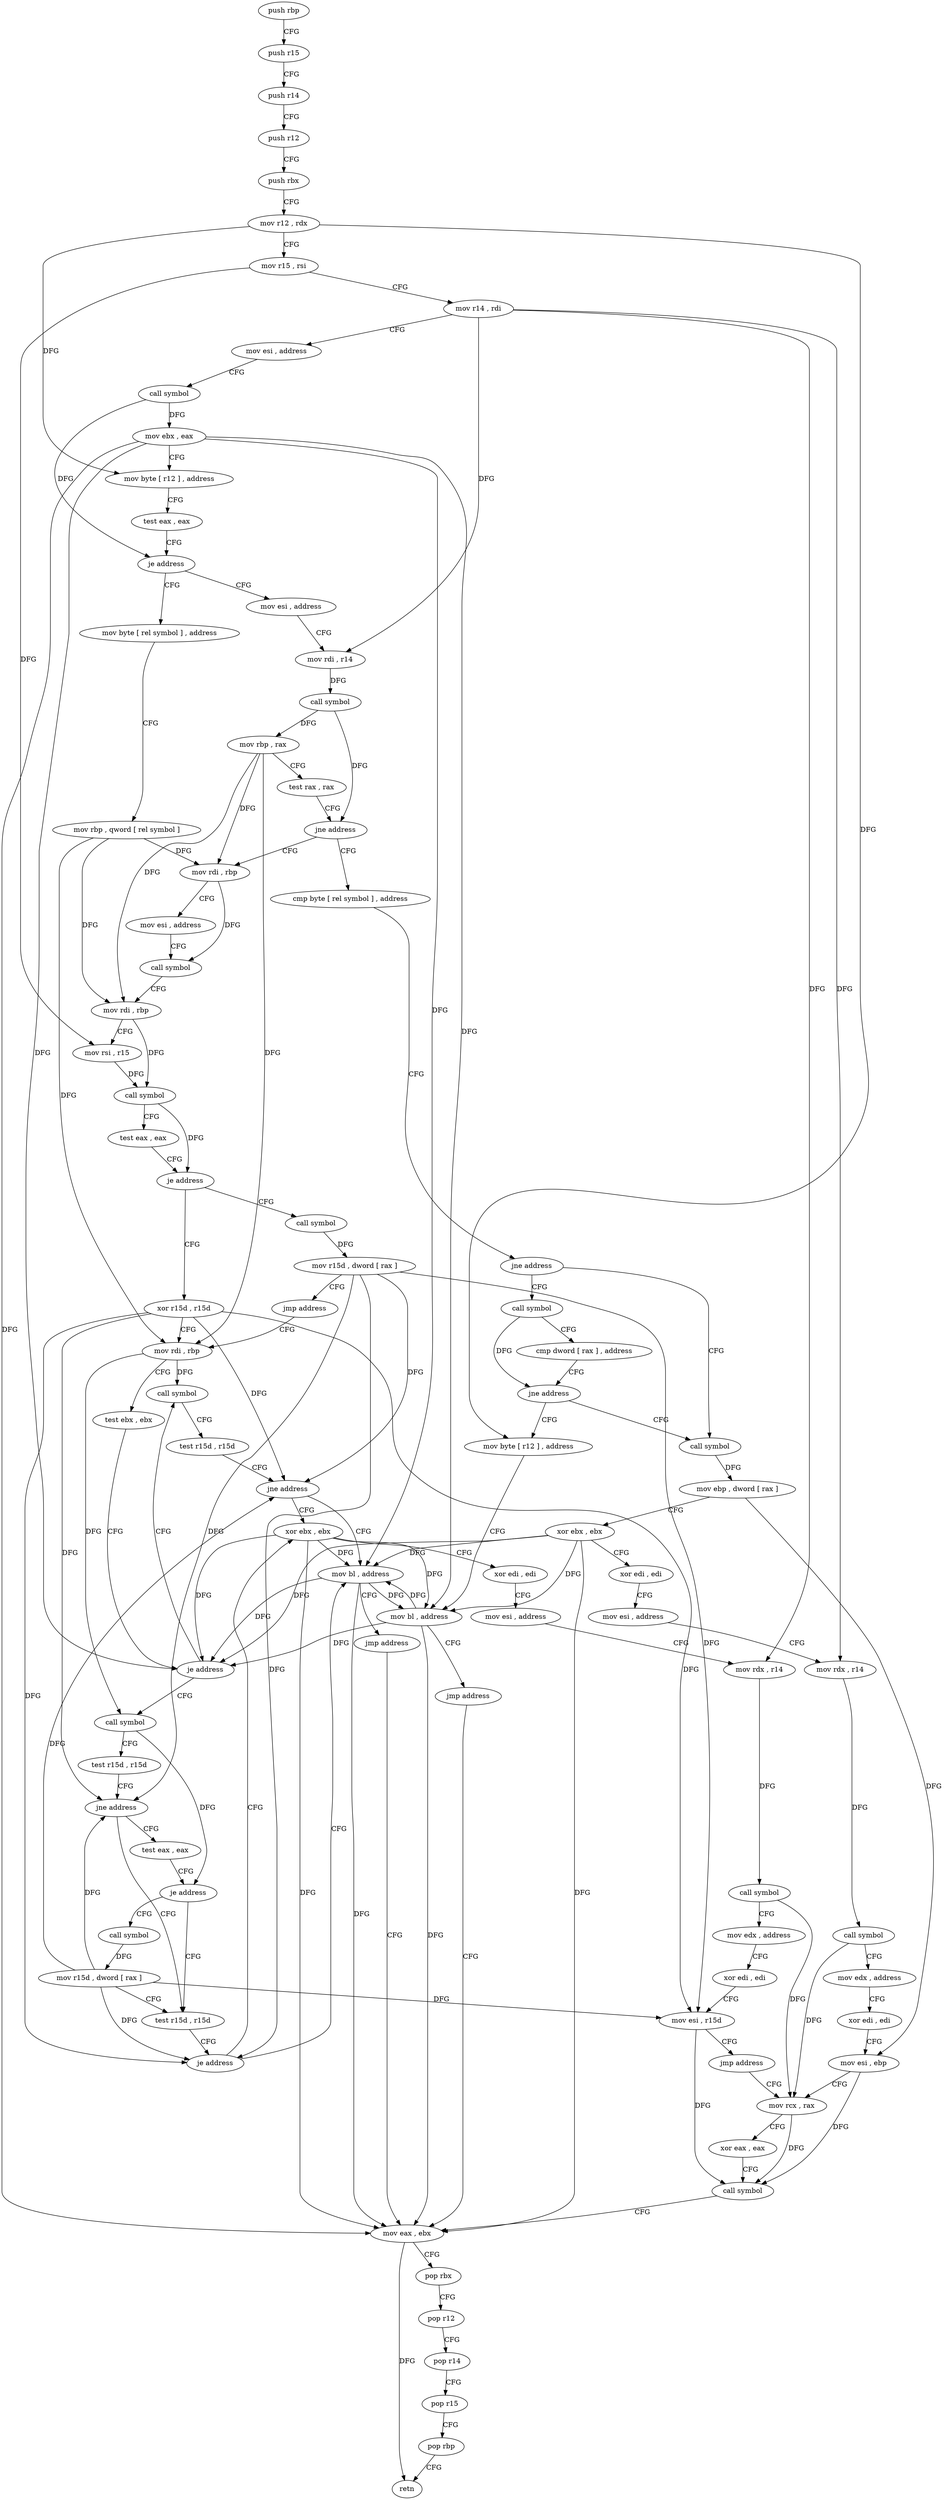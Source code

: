 digraph "func" {
"4203968" [label = "push rbp" ]
"4203969" [label = "push r15" ]
"4203971" [label = "push r14" ]
"4203973" [label = "push r12" ]
"4203975" [label = "push rbx" ]
"4203976" [label = "mov r12 , rdx" ]
"4203979" [label = "mov r15 , rsi" ]
"4203982" [label = "mov r14 , rdi" ]
"4203985" [label = "mov esi , address" ]
"4203990" [label = "call symbol" ]
"4203995" [label = "mov ebx , eax" ]
"4203997" [label = "mov byte [ r12 ] , address" ]
"4204002" [label = "test eax , eax" ]
"4204004" [label = "je address" ]
"4204066" [label = "mov byte [ rel symbol ] , address" ]
"4204006" [label = "mov esi , address" ]
"4204073" [label = "mov rbp , qword [ rel symbol ]" ]
"4204080" [label = "mov rdi , rbp" ]
"4204011" [label = "mov rdi , r14" ]
"4204014" [label = "call symbol" ]
"4204019" [label = "mov rbp , rax" ]
"4204022" [label = "test rax , rax" ]
"4204025" [label = "jne address" ]
"4204027" [label = "cmp byte [ rel symbol ] , address" ]
"4204118" [label = "xor r15d , r15d" ]
"4204121" [label = "mov rdi , rbp" ]
"4204108" [label = "call symbol" ]
"4204113" [label = "mov r15d , dword [ rax ]" ]
"4204116" [label = "jmp address" ]
"4204083" [label = "mov esi , address" ]
"4204088" [label = "call symbol" ]
"4204093" [label = "mov rdi , rbp" ]
"4204096" [label = "mov rsi , r15" ]
"4204099" [label = "call symbol" ]
"4204104" [label = "test eax , eax" ]
"4204106" [label = "je address" ]
"4204034" [label = "jne address" ]
"4204198" [label = "call symbol" ]
"4204040" [label = "call symbol" ]
"4204184" [label = "call symbol" ]
"4204189" [label = "test r15d , r15d" ]
"4204192" [label = "jne address" ]
"4204155" [label = "xor ebx , ebx" ]
"4204194" [label = "mov bl , address" ]
"4204128" [label = "call symbol" ]
"4204133" [label = "test r15d , r15d" ]
"4204136" [label = "jne address" ]
"4204150" [label = "test r15d , r15d" ]
"4204138" [label = "test eax , eax" ]
"4204124" [label = "test ebx , ebx" ]
"4204126" [label = "je address" ]
"4204203" [label = "mov ebp , dword [ rax ]" ]
"4204205" [label = "xor ebx , ebx" ]
"4204207" [label = "xor edi , edi" ]
"4204209" [label = "mov esi , address" ]
"4204214" [label = "mov rdx , r14" ]
"4204217" [label = "call symbol" ]
"4204222" [label = "mov edx , address" ]
"4204227" [label = "xor edi , edi" ]
"4204229" [label = "mov esi , ebp" ]
"4204231" [label = "mov rcx , rax" ]
"4204045" [label = "cmp dword [ rax ] , address" ]
"4204048" [label = "jne address" ]
"4204054" [label = "mov byte [ r12 ] , address" ]
"4204157" [label = "xor edi , edi" ]
"4204159" [label = "mov esi , address" ]
"4204164" [label = "mov rdx , r14" ]
"4204167" [label = "call symbol" ]
"4204172" [label = "mov edx , address" ]
"4204177" [label = "xor edi , edi" ]
"4204179" [label = "mov esi , r15d" ]
"4204182" [label = "jmp address" ]
"4204196" [label = "jmp address" ]
"4204241" [label = "mov eax , ebx" ]
"4204153" [label = "je address" ]
"4204140" [label = "je address" ]
"4204142" [label = "call symbol" ]
"4204059" [label = "mov bl , address" ]
"4204061" [label = "jmp address" ]
"4204234" [label = "xor eax , eax" ]
"4204236" [label = "call symbol" ]
"4204243" [label = "pop rbx" ]
"4204244" [label = "pop r12" ]
"4204246" [label = "pop r14" ]
"4204248" [label = "pop r15" ]
"4204250" [label = "pop rbp" ]
"4204251" [label = "retn" ]
"4204147" [label = "mov r15d , dword [ rax ]" ]
"4203968" -> "4203969" [ label = "CFG" ]
"4203969" -> "4203971" [ label = "CFG" ]
"4203971" -> "4203973" [ label = "CFG" ]
"4203973" -> "4203975" [ label = "CFG" ]
"4203975" -> "4203976" [ label = "CFG" ]
"4203976" -> "4203979" [ label = "CFG" ]
"4203976" -> "4203997" [ label = "DFG" ]
"4203976" -> "4204054" [ label = "DFG" ]
"4203979" -> "4203982" [ label = "CFG" ]
"4203979" -> "4204096" [ label = "DFG" ]
"4203982" -> "4203985" [ label = "CFG" ]
"4203982" -> "4204011" [ label = "DFG" ]
"4203982" -> "4204214" [ label = "DFG" ]
"4203982" -> "4204164" [ label = "DFG" ]
"4203985" -> "4203990" [ label = "CFG" ]
"4203990" -> "4203995" [ label = "DFG" ]
"4203990" -> "4204004" [ label = "DFG" ]
"4203995" -> "4203997" [ label = "CFG" ]
"4203995" -> "4204126" [ label = "DFG" ]
"4203995" -> "4204059" [ label = "DFG" ]
"4203995" -> "4204241" [ label = "DFG" ]
"4203995" -> "4204194" [ label = "DFG" ]
"4203997" -> "4204002" [ label = "CFG" ]
"4204002" -> "4204004" [ label = "CFG" ]
"4204004" -> "4204066" [ label = "CFG" ]
"4204004" -> "4204006" [ label = "CFG" ]
"4204066" -> "4204073" [ label = "CFG" ]
"4204006" -> "4204011" [ label = "CFG" ]
"4204073" -> "4204080" [ label = "DFG" ]
"4204073" -> "4204093" [ label = "DFG" ]
"4204073" -> "4204121" [ label = "DFG" ]
"4204080" -> "4204083" [ label = "CFG" ]
"4204080" -> "4204088" [ label = "DFG" ]
"4204011" -> "4204014" [ label = "DFG" ]
"4204014" -> "4204019" [ label = "DFG" ]
"4204014" -> "4204025" [ label = "DFG" ]
"4204019" -> "4204022" [ label = "CFG" ]
"4204019" -> "4204080" [ label = "DFG" ]
"4204019" -> "4204093" [ label = "DFG" ]
"4204019" -> "4204121" [ label = "DFG" ]
"4204022" -> "4204025" [ label = "CFG" ]
"4204025" -> "4204080" [ label = "CFG" ]
"4204025" -> "4204027" [ label = "CFG" ]
"4204027" -> "4204034" [ label = "CFG" ]
"4204118" -> "4204121" [ label = "CFG" ]
"4204118" -> "4204192" [ label = "DFG" ]
"4204118" -> "4204136" [ label = "DFG" ]
"4204118" -> "4204179" [ label = "DFG" ]
"4204118" -> "4204153" [ label = "DFG" ]
"4204121" -> "4204124" [ label = "CFG" ]
"4204121" -> "4204184" [ label = "DFG" ]
"4204121" -> "4204128" [ label = "DFG" ]
"4204108" -> "4204113" [ label = "DFG" ]
"4204113" -> "4204116" [ label = "CFG" ]
"4204113" -> "4204192" [ label = "DFG" ]
"4204113" -> "4204136" [ label = "DFG" ]
"4204113" -> "4204179" [ label = "DFG" ]
"4204113" -> "4204153" [ label = "DFG" ]
"4204116" -> "4204121" [ label = "CFG" ]
"4204083" -> "4204088" [ label = "CFG" ]
"4204088" -> "4204093" [ label = "CFG" ]
"4204093" -> "4204096" [ label = "CFG" ]
"4204093" -> "4204099" [ label = "DFG" ]
"4204096" -> "4204099" [ label = "DFG" ]
"4204099" -> "4204104" [ label = "CFG" ]
"4204099" -> "4204106" [ label = "DFG" ]
"4204104" -> "4204106" [ label = "CFG" ]
"4204106" -> "4204118" [ label = "CFG" ]
"4204106" -> "4204108" [ label = "CFG" ]
"4204034" -> "4204198" [ label = "CFG" ]
"4204034" -> "4204040" [ label = "CFG" ]
"4204198" -> "4204203" [ label = "DFG" ]
"4204040" -> "4204045" [ label = "CFG" ]
"4204040" -> "4204048" [ label = "DFG" ]
"4204184" -> "4204189" [ label = "CFG" ]
"4204189" -> "4204192" [ label = "CFG" ]
"4204192" -> "4204155" [ label = "CFG" ]
"4204192" -> "4204194" [ label = "CFG" ]
"4204155" -> "4204157" [ label = "CFG" ]
"4204155" -> "4204126" [ label = "DFG" ]
"4204155" -> "4204059" [ label = "DFG" ]
"4204155" -> "4204241" [ label = "DFG" ]
"4204155" -> "4204194" [ label = "DFG" ]
"4204194" -> "4204196" [ label = "CFG" ]
"4204194" -> "4204126" [ label = "DFG" ]
"4204194" -> "4204059" [ label = "DFG" ]
"4204194" -> "4204241" [ label = "DFG" ]
"4204128" -> "4204133" [ label = "CFG" ]
"4204128" -> "4204140" [ label = "DFG" ]
"4204133" -> "4204136" [ label = "CFG" ]
"4204136" -> "4204150" [ label = "CFG" ]
"4204136" -> "4204138" [ label = "CFG" ]
"4204150" -> "4204153" [ label = "CFG" ]
"4204138" -> "4204140" [ label = "CFG" ]
"4204124" -> "4204126" [ label = "CFG" ]
"4204126" -> "4204184" [ label = "CFG" ]
"4204126" -> "4204128" [ label = "CFG" ]
"4204203" -> "4204205" [ label = "CFG" ]
"4204203" -> "4204229" [ label = "DFG" ]
"4204205" -> "4204207" [ label = "CFG" ]
"4204205" -> "4204126" [ label = "DFG" ]
"4204205" -> "4204059" [ label = "DFG" ]
"4204205" -> "4204241" [ label = "DFG" ]
"4204205" -> "4204194" [ label = "DFG" ]
"4204207" -> "4204209" [ label = "CFG" ]
"4204209" -> "4204214" [ label = "CFG" ]
"4204214" -> "4204217" [ label = "DFG" ]
"4204217" -> "4204222" [ label = "CFG" ]
"4204217" -> "4204231" [ label = "DFG" ]
"4204222" -> "4204227" [ label = "CFG" ]
"4204227" -> "4204229" [ label = "CFG" ]
"4204229" -> "4204231" [ label = "CFG" ]
"4204229" -> "4204236" [ label = "DFG" ]
"4204231" -> "4204234" [ label = "CFG" ]
"4204231" -> "4204236" [ label = "DFG" ]
"4204045" -> "4204048" [ label = "CFG" ]
"4204048" -> "4204198" [ label = "CFG" ]
"4204048" -> "4204054" [ label = "CFG" ]
"4204054" -> "4204059" [ label = "CFG" ]
"4204157" -> "4204159" [ label = "CFG" ]
"4204159" -> "4204164" [ label = "CFG" ]
"4204164" -> "4204167" [ label = "DFG" ]
"4204167" -> "4204172" [ label = "CFG" ]
"4204167" -> "4204231" [ label = "DFG" ]
"4204172" -> "4204177" [ label = "CFG" ]
"4204177" -> "4204179" [ label = "CFG" ]
"4204179" -> "4204182" [ label = "CFG" ]
"4204179" -> "4204236" [ label = "DFG" ]
"4204182" -> "4204231" [ label = "CFG" ]
"4204196" -> "4204241" [ label = "CFG" ]
"4204241" -> "4204243" [ label = "CFG" ]
"4204241" -> "4204251" [ label = "DFG" ]
"4204153" -> "4204194" [ label = "CFG" ]
"4204153" -> "4204155" [ label = "CFG" ]
"4204140" -> "4204150" [ label = "CFG" ]
"4204140" -> "4204142" [ label = "CFG" ]
"4204142" -> "4204147" [ label = "DFG" ]
"4204059" -> "4204061" [ label = "CFG" ]
"4204059" -> "4204126" [ label = "DFG" ]
"4204059" -> "4204241" [ label = "DFG" ]
"4204059" -> "4204194" [ label = "DFG" ]
"4204061" -> "4204241" [ label = "CFG" ]
"4204234" -> "4204236" [ label = "CFG" ]
"4204236" -> "4204241" [ label = "CFG" ]
"4204243" -> "4204244" [ label = "CFG" ]
"4204244" -> "4204246" [ label = "CFG" ]
"4204246" -> "4204248" [ label = "CFG" ]
"4204248" -> "4204250" [ label = "CFG" ]
"4204250" -> "4204251" [ label = "CFG" ]
"4204147" -> "4204150" [ label = "CFG" ]
"4204147" -> "4204192" [ label = "DFG" ]
"4204147" -> "4204136" [ label = "DFG" ]
"4204147" -> "4204179" [ label = "DFG" ]
"4204147" -> "4204153" [ label = "DFG" ]
}

